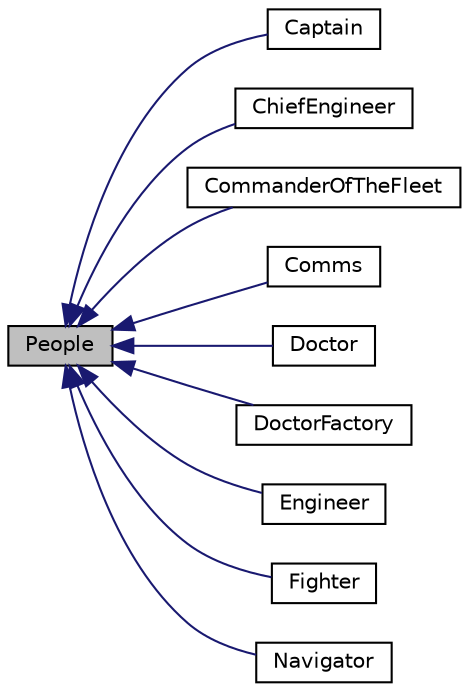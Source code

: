 digraph "People"
{
  edge [fontname="Helvetica",fontsize="10",labelfontname="Helvetica",labelfontsize="10"];
  node [fontname="Helvetica",fontsize="10",shape=record];
  rankdir="LR";
  Node0 [label="People",height=0.2,width=0.4,color="black", fillcolor="grey75", style="filled", fontcolor="black"];
  Node0 -> Node1 [dir="back",color="midnightblue",fontsize="10",style="solid",fontname="Helvetica"];
  Node1 [label="Captain",height=0.2,width=0.4,color="black", fillcolor="white", style="filled",URL="$classCaptain.html",tooltip="Captain class. "];
  Node0 -> Node2 [dir="back",color="midnightblue",fontsize="10",style="solid",fontname="Helvetica"];
  Node2 [label="ChiefEngineer",height=0.2,width=0.4,color="black", fillcolor="white", style="filled",URL="$classChiefEngineer.html",tooltip="Chief Engineer class. "];
  Node0 -> Node3 [dir="back",color="midnightblue",fontsize="10",style="solid",fontname="Helvetica"];
  Node3 [label="CommanderOfTheFleet",height=0.2,width=0.4,color="black", fillcolor="white", style="filled",URL="$classCommanderOfTheFleet.html",tooltip="Commander of the fleet class. A singleton. "];
  Node0 -> Node4 [dir="back",color="midnightblue",fontsize="10",style="solid",fontname="Helvetica"];
  Node4 [label="Comms",height=0.2,width=0.4,color="black", fillcolor="white", style="filled",URL="$classComms.html",tooltip="Comms class. "];
  Node0 -> Node5 [dir="back",color="midnightblue",fontsize="10",style="solid",fontname="Helvetica"];
  Node5 [label="Doctor",height=0.2,width=0.4,color="black", fillcolor="white", style="filled",URL="$classDoctor.html",tooltip="Doctor class. "];
  Node0 -> Node6 [dir="back",color="midnightblue",fontsize="10",style="solid",fontname="Helvetica"];
  Node6 [label="DoctorFactory",height=0.2,width=0.4,color="black", fillcolor="white", style="filled",URL="$classDoctorFactory.html",tooltip="Doctor Factory class. "];
  Node0 -> Node7 [dir="back",color="midnightblue",fontsize="10",style="solid",fontname="Helvetica"];
  Node7 [label="Engineer",height=0.2,width=0.4,color="black", fillcolor="white", style="filled",URL="$classEngineer.html",tooltip="Engineer class. "];
  Node0 -> Node8 [dir="back",color="midnightblue",fontsize="10",style="solid",fontname="Helvetica"];
  Node8 [label="Fighter",height=0.2,width=0.4,color="black", fillcolor="white", style="filled",URL="$classFighter.html",tooltip="Fighter class. "];
  Node0 -> Node9 [dir="back",color="midnightblue",fontsize="10",style="solid",fontname="Helvetica"];
  Node9 [label="Navigator",height=0.2,width=0.4,color="black", fillcolor="white", style="filled",URL="$classNavigator.html",tooltip="Navigator class. "];
}
